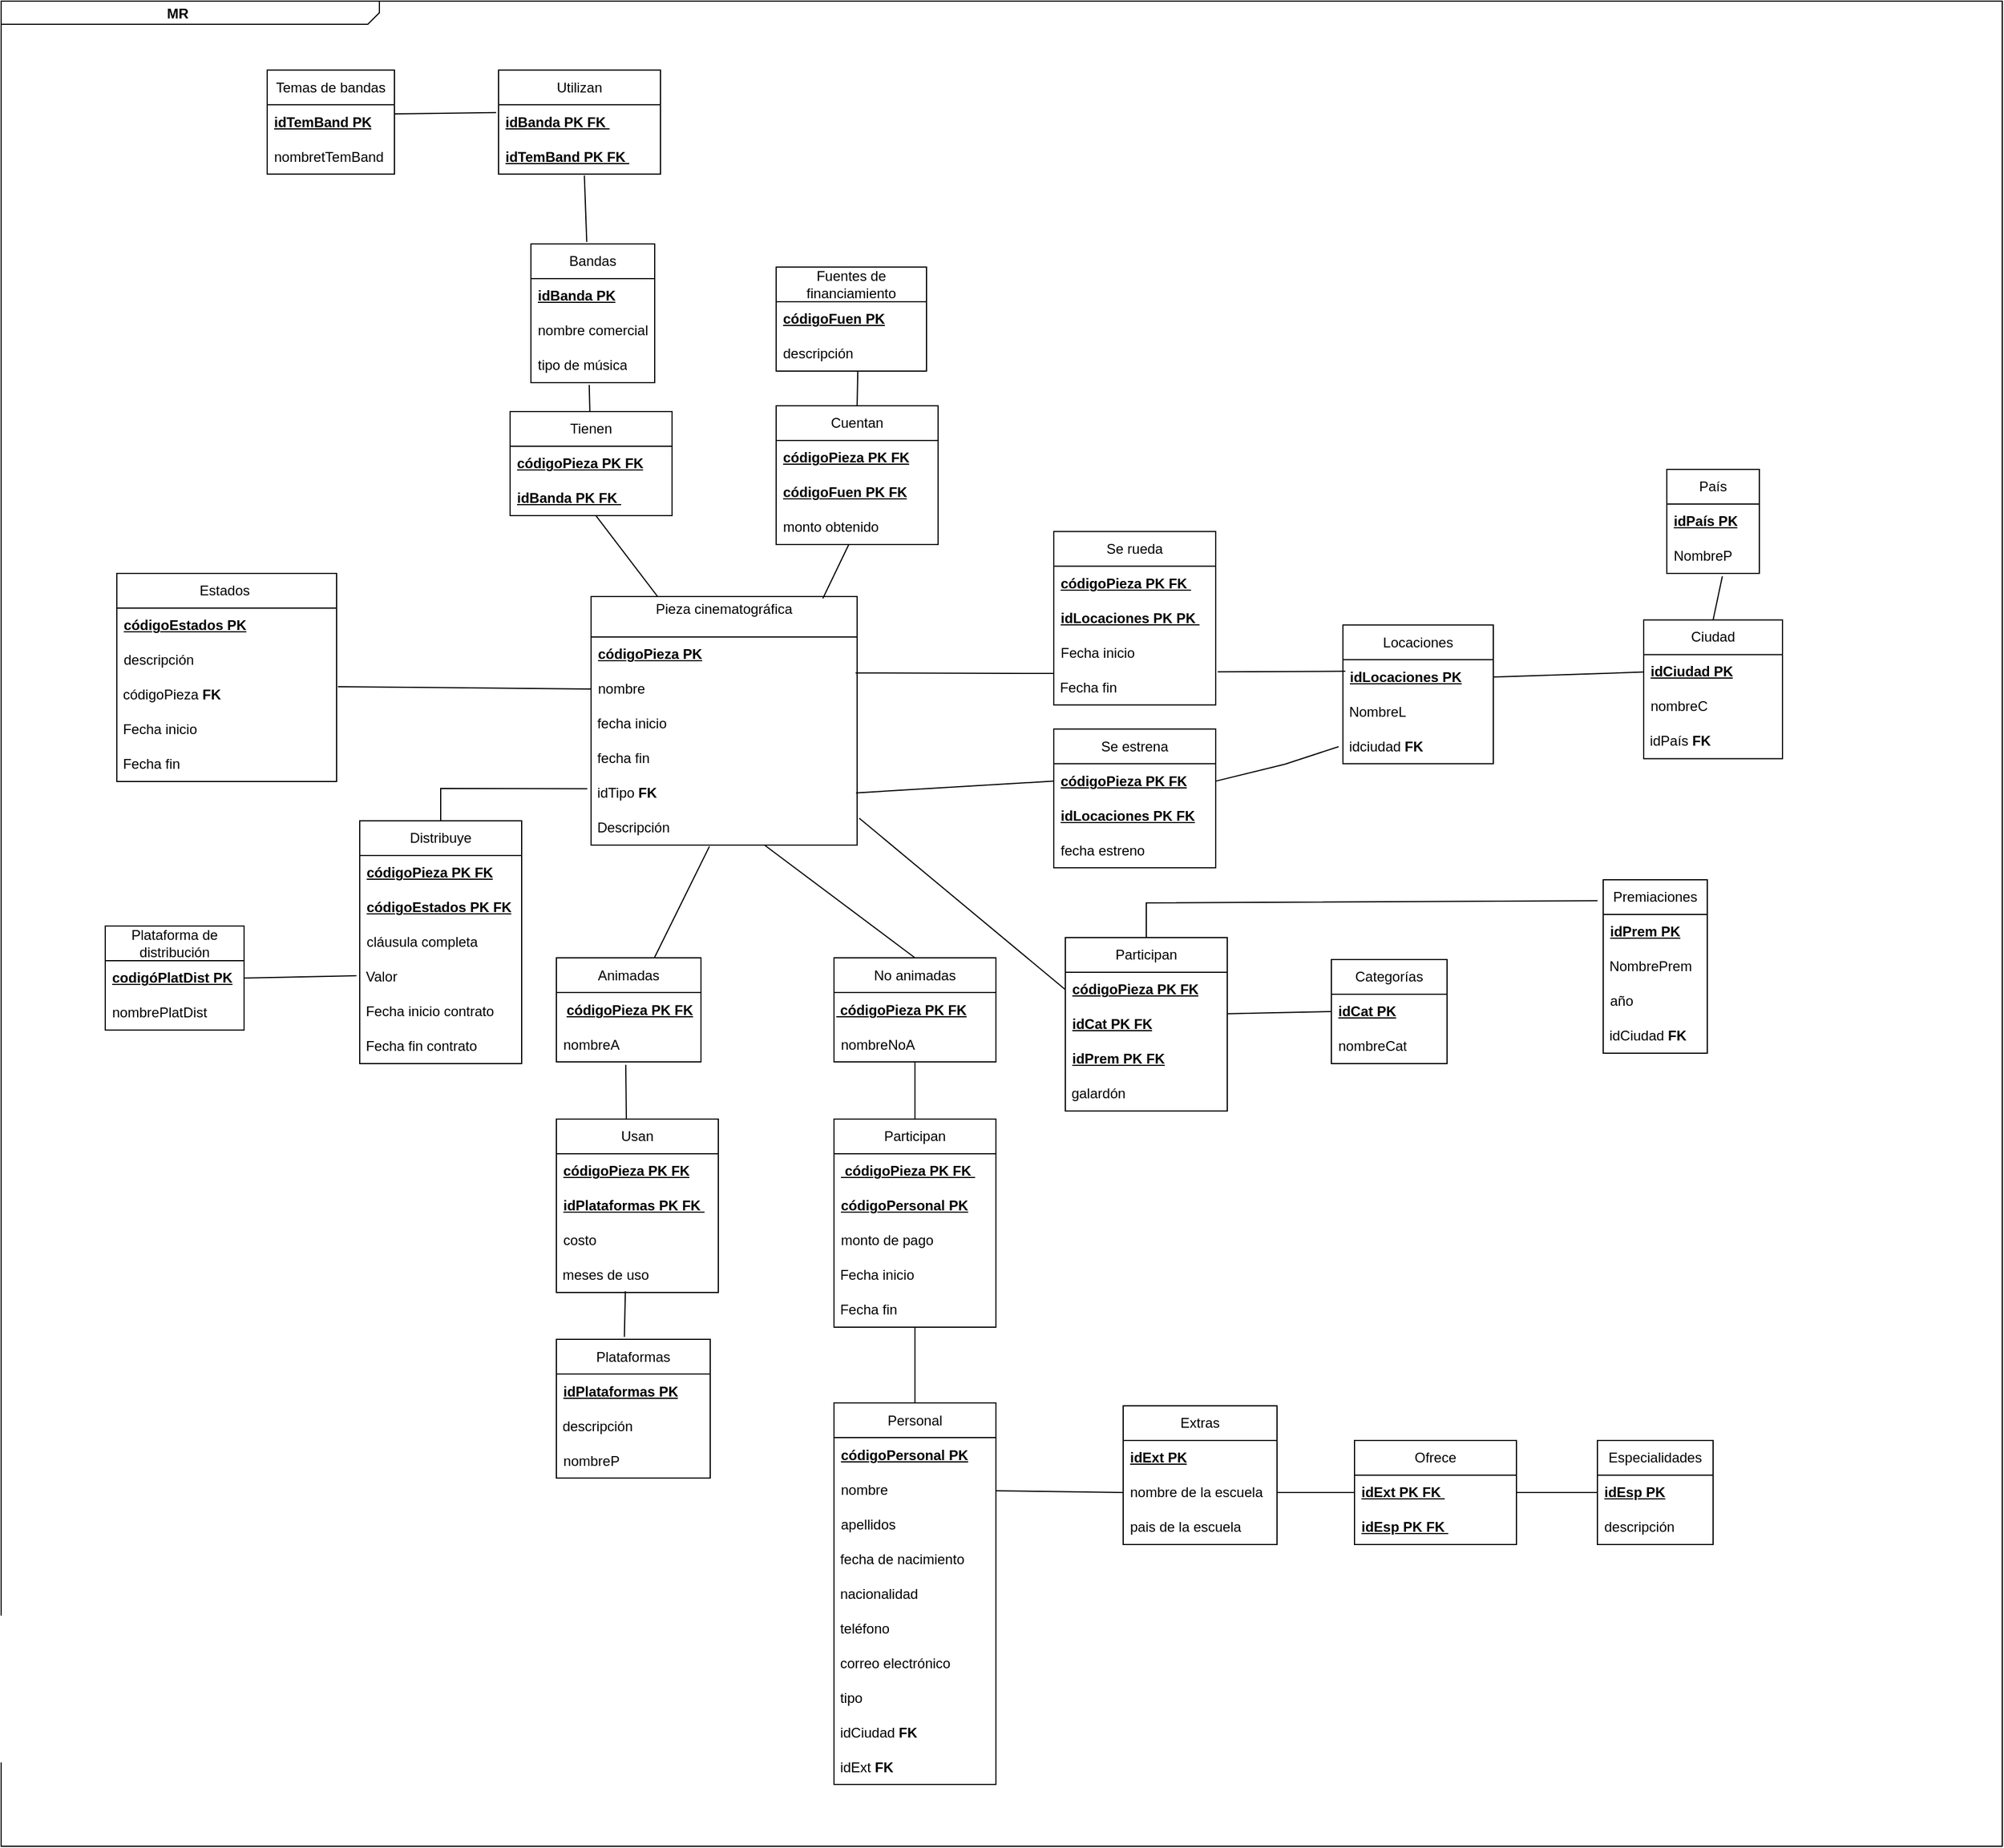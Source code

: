 <mxfile version="24.4.13" type="github">
  <diagram name="Página-1" id="S_FKIqsMTESfhDMzYMpz">
    <mxGraphModel dx="2363" dy="2780" grid="1" gridSize="10" guides="1" tooltips="1" connect="1" arrows="1" fold="1" page="1" pageScale="1" pageWidth="827" pageHeight="1169" math="0" shadow="0">
      <root>
        <mxCell id="0" />
        <mxCell id="1" parent="0" />
        <mxCell id="liiojUCo708Aj_dbV25R-1" value="Pieza cinematográfica&lt;div&gt;&lt;br/&gt;&lt;/div&gt;" style="swimlane;fontStyle=0;childLayout=stackLayout;horizontal=1;startSize=35;horizontalStack=0;resizeParent=1;resizeParentMax=0;resizeLast=0;collapsible=1;marginBottom=0;whiteSpace=wrap;html=1;" vertex="1" parent="1">
          <mxGeometry x="2840" y="335" width="230" height="215" as="geometry" />
        </mxCell>
        <mxCell id="liiojUCo708Aj_dbV25R-2" value="&lt;u&gt;&lt;b&gt;códigoPieza PK&lt;/b&gt;&lt;/u&gt;" style="text;strokeColor=none;fillColor=none;align=left;verticalAlign=middle;spacingLeft=4;spacingRight=4;overflow=hidden;points=[[0,0.5],[1,0.5]];portConstraint=eastwest;rotatable=0;whiteSpace=wrap;html=1;" vertex="1" parent="liiojUCo708Aj_dbV25R-1">
          <mxGeometry y="35" width="230" height="30" as="geometry" />
        </mxCell>
        <mxCell id="liiojUCo708Aj_dbV25R-3" value="nombre" style="text;strokeColor=none;fillColor=none;align=left;verticalAlign=middle;spacingLeft=4;spacingRight=4;overflow=hidden;points=[[0,0.5],[1,0.5]];portConstraint=eastwest;rotatable=0;whiteSpace=wrap;html=1;" vertex="1" parent="liiojUCo708Aj_dbV25R-1">
          <mxGeometry y="65" width="230" height="30" as="geometry" />
        </mxCell>
        <mxCell id="liiojUCo708Aj_dbV25R-4" value="&amp;nbsp;fecha inicio" style="text;html=1;align=left;verticalAlign=middle;resizable=0;points=[];autosize=1;strokeColor=none;fillColor=none;" vertex="1" parent="liiojUCo708Aj_dbV25R-1">
          <mxGeometry y="95" width="230" height="30" as="geometry" />
        </mxCell>
        <mxCell id="liiojUCo708Aj_dbV25R-5" value="&amp;nbsp;fecha fin" style="text;html=1;align=left;verticalAlign=middle;resizable=0;points=[];autosize=1;strokeColor=none;fillColor=none;" vertex="1" parent="liiojUCo708Aj_dbV25R-1">
          <mxGeometry y="125" width="230" height="30" as="geometry" />
        </mxCell>
        <mxCell id="liiojUCo708Aj_dbV25R-6" value="&amp;nbsp;idTipo &lt;b&gt;FK&lt;/b&gt;" style="text;html=1;align=left;verticalAlign=middle;resizable=0;points=[];autosize=1;strokeColor=none;fillColor=none;" vertex="1" parent="liiojUCo708Aj_dbV25R-1">
          <mxGeometry y="155" width="230" height="30" as="geometry" />
        </mxCell>
        <mxCell id="liiojUCo708Aj_dbV25R-7" value="&amp;nbsp;Descripción" style="text;html=1;align=left;verticalAlign=middle;resizable=0;points=[];autosize=1;strokeColor=none;fillColor=none;" vertex="1" parent="liiojUCo708Aj_dbV25R-1">
          <mxGeometry y="185" width="230" height="30" as="geometry" />
        </mxCell>
        <mxCell id="liiojUCo708Aj_dbV25R-8" value="Estados&amp;nbsp;" style="swimlane;fontStyle=0;childLayout=stackLayout;horizontal=1;startSize=30;horizontalStack=0;resizeParent=1;resizeParentMax=0;resizeLast=0;collapsible=1;marginBottom=0;whiteSpace=wrap;html=1;" vertex="1" parent="1">
          <mxGeometry x="2430" y="315" width="190" height="180" as="geometry" />
        </mxCell>
        <mxCell id="liiojUCo708Aj_dbV25R-9" value="&lt;u&gt;&lt;b&gt;códigoEstados PK&lt;/b&gt;&lt;/u&gt;" style="text;strokeColor=none;fillColor=none;align=left;verticalAlign=middle;spacingLeft=4;spacingRight=4;overflow=hidden;points=[[0,0.5],[1,0.5]];portConstraint=eastwest;rotatable=0;whiteSpace=wrap;html=1;" vertex="1" parent="liiojUCo708Aj_dbV25R-8">
          <mxGeometry y="30" width="190" height="30" as="geometry" />
        </mxCell>
        <mxCell id="liiojUCo708Aj_dbV25R-10" value="descripción" style="text;strokeColor=none;fillColor=none;align=left;verticalAlign=middle;spacingLeft=4;spacingRight=4;overflow=hidden;points=[[0,0.5],[1,0.5]];portConstraint=eastwest;rotatable=0;whiteSpace=wrap;html=1;" vertex="1" parent="liiojUCo708Aj_dbV25R-8">
          <mxGeometry y="60" width="190" height="30" as="geometry" />
        </mxCell>
        <mxCell id="liiojUCo708Aj_dbV25R-11" value="&amp;nbsp;códigoPieza &lt;b&gt;FK&lt;/b&gt;" style="text;html=1;align=left;verticalAlign=middle;resizable=0;points=[];autosize=1;strokeColor=none;fillColor=none;" vertex="1" parent="liiojUCo708Aj_dbV25R-8">
          <mxGeometry y="90" width="190" height="30" as="geometry" />
        </mxCell>
        <mxCell id="liiojUCo708Aj_dbV25R-12" value="&amp;nbsp;Fecha inicio&amp;nbsp;" style="text;html=1;align=left;verticalAlign=middle;resizable=0;points=[];autosize=1;strokeColor=none;fillColor=none;" vertex="1" parent="liiojUCo708Aj_dbV25R-8">
          <mxGeometry y="120" width="190" height="30" as="geometry" />
        </mxCell>
        <mxCell id="liiojUCo708Aj_dbV25R-13" value="&amp;nbsp;Fecha fin&amp;nbsp;" style="text;html=1;align=left;verticalAlign=middle;resizable=0;points=[];autosize=1;strokeColor=none;fillColor=none;" vertex="1" parent="liiojUCo708Aj_dbV25R-8">
          <mxGeometry y="150" width="190" height="30" as="geometry" />
        </mxCell>
        <mxCell id="liiojUCo708Aj_dbV25R-14" value="Locaciones" style="swimlane;fontStyle=0;childLayout=stackLayout;horizontal=1;startSize=30;horizontalStack=0;resizeParent=1;resizeParentMax=0;resizeLast=0;collapsible=1;marginBottom=0;whiteSpace=wrap;html=1;" vertex="1" parent="1">
          <mxGeometry x="3490" y="359.68" width="130" height="120" as="geometry" />
        </mxCell>
        <mxCell id="liiojUCo708Aj_dbV25R-15" value="&lt;u&gt;&lt;b&gt;idLocaciones PK&lt;/b&gt;&lt;/u&gt;" style="text;strokeColor=none;fillColor=none;align=left;verticalAlign=middle;spacingLeft=4;spacingRight=4;overflow=hidden;points=[[0,0.5],[1,0.5]];portConstraint=eastwest;rotatable=0;whiteSpace=wrap;html=1;" vertex="1" parent="liiojUCo708Aj_dbV25R-14">
          <mxGeometry y="30" width="130" height="30" as="geometry" />
        </mxCell>
        <mxCell id="liiojUCo708Aj_dbV25R-16" value="&amp;nbsp;NombreL" style="text;html=1;align=left;verticalAlign=middle;resizable=0;points=[];autosize=1;strokeColor=none;fillColor=none;" vertex="1" parent="liiojUCo708Aj_dbV25R-14">
          <mxGeometry y="60" width="130" height="30" as="geometry" />
        </mxCell>
        <mxCell id="liiojUCo708Aj_dbV25R-17" value="&amp;nbsp;idciudad &lt;b&gt;FK&lt;/b&gt;" style="text;html=1;align=left;verticalAlign=middle;resizable=0;points=[];autosize=1;strokeColor=none;fillColor=none;" vertex="1" parent="liiojUCo708Aj_dbV25R-14">
          <mxGeometry y="90" width="130" height="30" as="geometry" />
        </mxCell>
        <mxCell id="liiojUCo708Aj_dbV25R-18" value="Se rueda" style="swimlane;fontStyle=0;childLayout=stackLayout;horizontal=1;startSize=30;horizontalStack=0;resizeParent=1;resizeParentMax=0;resizeLast=0;collapsible=1;marginBottom=0;whiteSpace=wrap;html=1;" vertex="1" parent="1">
          <mxGeometry x="3240" y="278.75" width="140" height="150" as="geometry" />
        </mxCell>
        <mxCell id="liiojUCo708Aj_dbV25R-19" value="&lt;u&gt;&lt;b&gt;códigoPieza PK FK&amp;nbsp;&lt;/b&gt;&lt;/u&gt;" style="text;strokeColor=none;fillColor=none;align=left;verticalAlign=middle;spacingLeft=4;spacingRight=4;overflow=hidden;points=[[0,0.5],[1,0.5]];portConstraint=eastwest;rotatable=0;whiteSpace=wrap;html=1;" vertex="1" parent="liiojUCo708Aj_dbV25R-18">
          <mxGeometry y="30" width="140" height="30" as="geometry" />
        </mxCell>
        <mxCell id="liiojUCo708Aj_dbV25R-20" value="&lt;u&gt;&lt;b&gt;idLocaciones PK PK&amp;nbsp;&lt;/b&gt;&lt;/u&gt;" style="text;strokeColor=none;fillColor=none;align=left;verticalAlign=middle;spacingLeft=4;spacingRight=4;overflow=hidden;points=[[0,0.5],[1,0.5]];portConstraint=eastwest;rotatable=0;whiteSpace=wrap;html=1;" vertex="1" parent="liiojUCo708Aj_dbV25R-18">
          <mxGeometry y="60" width="140" height="30" as="geometry" />
        </mxCell>
        <mxCell id="liiojUCo708Aj_dbV25R-21" value="Fecha inicio&amp;nbsp;" style="text;strokeColor=none;fillColor=none;align=left;verticalAlign=middle;spacingLeft=4;spacingRight=4;overflow=hidden;points=[[0,0.5],[1,0.5]];portConstraint=eastwest;rotatable=0;whiteSpace=wrap;html=1;" vertex="1" parent="liiojUCo708Aj_dbV25R-18">
          <mxGeometry y="90" width="140" height="30" as="geometry" />
        </mxCell>
        <mxCell id="liiojUCo708Aj_dbV25R-22" value="&amp;nbsp;Fecha fin" style="text;html=1;align=left;verticalAlign=middle;resizable=0;points=[];autosize=1;strokeColor=none;fillColor=none;" vertex="1" parent="liiojUCo708Aj_dbV25R-18">
          <mxGeometry y="120" width="140" height="30" as="geometry" />
        </mxCell>
        <mxCell id="liiojUCo708Aj_dbV25R-23" value="Ciudad" style="swimlane;fontStyle=0;childLayout=stackLayout;horizontal=1;startSize=30;horizontalStack=0;resizeParent=1;resizeParentMax=0;resizeLast=0;collapsible=1;marginBottom=0;whiteSpace=wrap;html=1;" vertex="1" parent="1">
          <mxGeometry x="3750" y="355.3" width="120" height="120" as="geometry" />
        </mxCell>
        <mxCell id="liiojUCo708Aj_dbV25R-24" value="&lt;u&gt;&lt;b&gt;idCiudad PK&lt;/b&gt;&lt;/u&gt;" style="text;strokeColor=none;fillColor=none;align=left;verticalAlign=middle;spacingLeft=4;spacingRight=4;overflow=hidden;points=[[0,0.5],[1,0.5]];portConstraint=eastwest;rotatable=0;whiteSpace=wrap;html=1;" vertex="1" parent="liiojUCo708Aj_dbV25R-23">
          <mxGeometry y="30" width="120" height="30" as="geometry" />
        </mxCell>
        <mxCell id="liiojUCo708Aj_dbV25R-25" value="nombreC" style="text;strokeColor=none;fillColor=none;align=left;verticalAlign=middle;spacingLeft=4;spacingRight=4;overflow=hidden;points=[[0,0.5],[1,0.5]];portConstraint=eastwest;rotatable=0;whiteSpace=wrap;html=1;" vertex="1" parent="liiojUCo708Aj_dbV25R-23">
          <mxGeometry y="60" width="120" height="30" as="geometry" />
        </mxCell>
        <mxCell id="liiojUCo708Aj_dbV25R-26" value="&amp;nbsp;idPaís &lt;b&gt;FK&lt;/b&gt;" style="text;html=1;align=left;verticalAlign=middle;resizable=0;points=[];autosize=1;strokeColor=none;fillColor=none;" vertex="1" parent="liiojUCo708Aj_dbV25R-23">
          <mxGeometry y="90" width="120" height="30" as="geometry" />
        </mxCell>
        <mxCell id="liiojUCo708Aj_dbV25R-27" value="País" style="swimlane;fontStyle=0;childLayout=stackLayout;horizontal=1;startSize=30;horizontalStack=0;resizeParent=1;resizeParentMax=0;resizeLast=0;collapsible=1;marginBottom=0;whiteSpace=wrap;html=1;" vertex="1" parent="1">
          <mxGeometry x="3770" y="225" width="80" height="90" as="geometry" />
        </mxCell>
        <mxCell id="liiojUCo708Aj_dbV25R-28" value="&lt;u&gt;&lt;b&gt;idPaís PK&lt;/b&gt;&lt;/u&gt;" style="text;strokeColor=none;fillColor=none;align=left;verticalAlign=middle;spacingLeft=4;spacingRight=4;overflow=hidden;points=[[0,0.5],[1,0.5]];portConstraint=eastwest;rotatable=0;whiteSpace=wrap;html=1;" vertex="1" parent="liiojUCo708Aj_dbV25R-27">
          <mxGeometry y="30" width="80" height="30" as="geometry" />
        </mxCell>
        <mxCell id="liiojUCo708Aj_dbV25R-29" value="NombreP" style="text;strokeColor=none;fillColor=none;align=left;verticalAlign=middle;spacingLeft=4;spacingRight=4;overflow=hidden;points=[[0,0.5],[1,0.5]];portConstraint=eastwest;rotatable=0;whiteSpace=wrap;html=1;" vertex="1" parent="liiojUCo708Aj_dbV25R-27">
          <mxGeometry y="60" width="80" height="30" as="geometry" />
        </mxCell>
        <mxCell id="liiojUCo708Aj_dbV25R-30" value="Animadas" style="swimlane;fontStyle=0;childLayout=stackLayout;horizontal=1;startSize=30;horizontalStack=0;resizeParent=1;resizeParentMax=0;resizeLast=0;collapsible=1;marginBottom=0;whiteSpace=wrap;html=1;" vertex="1" parent="1">
          <mxGeometry x="2810" y="647.5" width="125" height="90" as="geometry" />
        </mxCell>
        <mxCell id="liiojUCo708Aj_dbV25R-31" value="&lt;u&gt;&lt;b&gt;códigoPieza PK FK&lt;/b&gt;&lt;/u&gt;" style="text;html=1;align=center;verticalAlign=middle;resizable=0;points=[];autosize=1;strokeColor=none;fillColor=none;" vertex="1" parent="liiojUCo708Aj_dbV25R-30">
          <mxGeometry y="30" width="125" height="30" as="geometry" />
        </mxCell>
        <mxCell id="liiojUCo708Aj_dbV25R-32" value="nombreA" style="text;strokeColor=none;fillColor=none;align=left;verticalAlign=middle;spacingLeft=4;spacingRight=4;overflow=hidden;points=[[0,0.5],[1,0.5]];portConstraint=eastwest;rotatable=0;whiteSpace=wrap;html=1;" vertex="1" parent="liiojUCo708Aj_dbV25R-30">
          <mxGeometry y="60" width="125" height="30" as="geometry" />
        </mxCell>
        <mxCell id="liiojUCo708Aj_dbV25R-33" value="Plataformas" style="swimlane;fontStyle=0;childLayout=stackLayout;horizontal=1;startSize=30;horizontalStack=0;resizeParent=1;resizeParentMax=0;resizeLast=0;collapsible=1;marginBottom=0;whiteSpace=wrap;html=1;" vertex="1" parent="1">
          <mxGeometry x="2810" y="977.5" width="133" height="120" as="geometry" />
        </mxCell>
        <mxCell id="liiojUCo708Aj_dbV25R-34" value="&lt;u&gt;&lt;b&gt;idPlataformas PK&lt;/b&gt;&lt;/u&gt;" style="text;strokeColor=none;fillColor=none;align=left;verticalAlign=middle;spacingLeft=4;spacingRight=4;overflow=hidden;points=[[0,0.5],[1,0.5]];portConstraint=eastwest;rotatable=0;whiteSpace=wrap;html=1;" vertex="1" parent="liiojUCo708Aj_dbV25R-33">
          <mxGeometry y="30" width="133" height="30" as="geometry" />
        </mxCell>
        <mxCell id="liiojUCo708Aj_dbV25R-35" value="&amp;nbsp;descripción" style="text;html=1;align=left;verticalAlign=middle;resizable=0;points=[];autosize=1;strokeColor=none;fillColor=none;" vertex="1" parent="liiojUCo708Aj_dbV25R-33">
          <mxGeometry y="60" width="133" height="30" as="geometry" />
        </mxCell>
        <mxCell id="liiojUCo708Aj_dbV25R-36" value="n&lt;span style=&quot;background-color: initial;&quot;&gt;ombreP&lt;/span&gt;" style="text;strokeColor=none;fillColor=none;align=left;verticalAlign=middle;spacingLeft=4;spacingRight=4;overflow=hidden;points=[[0,0.5],[1,0.5]];portConstraint=eastwest;rotatable=0;whiteSpace=wrap;html=1;" vertex="1" parent="liiojUCo708Aj_dbV25R-33">
          <mxGeometry y="90" width="133" height="30" as="geometry" />
        </mxCell>
        <mxCell id="liiojUCo708Aj_dbV25R-37" value="Usan" style="swimlane;fontStyle=0;childLayout=stackLayout;horizontal=1;startSize=30;horizontalStack=0;resizeParent=1;resizeParentMax=0;resizeLast=0;collapsible=1;marginBottom=0;whiteSpace=wrap;html=1;" vertex="1" parent="1">
          <mxGeometry x="2810" y="787" width="140" height="150" as="geometry" />
        </mxCell>
        <mxCell id="liiojUCo708Aj_dbV25R-38" value="&lt;u&gt;&lt;b&gt;códigoPieza PK FK&lt;/b&gt;&lt;/u&gt;" style="text;strokeColor=none;fillColor=none;align=left;verticalAlign=middle;spacingLeft=4;spacingRight=4;overflow=hidden;points=[[0,0.5],[1,0.5]];portConstraint=eastwest;rotatable=0;whiteSpace=wrap;html=1;" vertex="1" parent="liiojUCo708Aj_dbV25R-37">
          <mxGeometry y="30" width="140" height="30" as="geometry" />
        </mxCell>
        <mxCell id="liiojUCo708Aj_dbV25R-39" value="&lt;u&gt;&lt;b&gt;idPlataformas PK FK&amp;nbsp;&lt;/b&gt;&lt;/u&gt;" style="text;strokeColor=none;fillColor=none;align=left;verticalAlign=middle;spacingLeft=4;spacingRight=4;overflow=hidden;points=[[0,0.5],[1,0.5]];portConstraint=eastwest;rotatable=0;whiteSpace=wrap;html=1;" vertex="1" parent="liiojUCo708Aj_dbV25R-37">
          <mxGeometry y="60" width="140" height="30" as="geometry" />
        </mxCell>
        <mxCell id="liiojUCo708Aj_dbV25R-40" value="costo" style="text;strokeColor=none;fillColor=none;align=left;verticalAlign=middle;spacingLeft=4;spacingRight=4;overflow=hidden;points=[[0,0.5],[1,0.5]];portConstraint=eastwest;rotatable=0;whiteSpace=wrap;html=1;" vertex="1" parent="liiojUCo708Aj_dbV25R-37">
          <mxGeometry y="90" width="140" height="30" as="geometry" />
        </mxCell>
        <mxCell id="liiojUCo708Aj_dbV25R-41" value="&amp;nbsp;meses de uso" style="text;html=1;align=left;verticalAlign=middle;resizable=0;points=[];autosize=1;strokeColor=none;fillColor=none;" vertex="1" parent="liiojUCo708Aj_dbV25R-37">
          <mxGeometry y="120" width="140" height="30" as="geometry" />
        </mxCell>
        <mxCell id="liiojUCo708Aj_dbV25R-42" value="No animadas" style="swimlane;fontStyle=0;childLayout=stackLayout;horizontal=1;startSize=30;horizontalStack=0;resizeParent=1;resizeParentMax=0;resizeLast=0;collapsible=1;marginBottom=0;whiteSpace=wrap;html=1;" vertex="1" parent="1">
          <mxGeometry x="3050" y="647.5" width="140" height="90" as="geometry" />
        </mxCell>
        <mxCell id="liiojUCo708Aj_dbV25R-43" value="&lt;u&gt;&lt;b&gt;&amp;nbsp;códigoPieza PK FK&lt;/b&gt;&lt;/u&gt;" style="text;html=1;align=left;verticalAlign=middle;resizable=0;points=[];autosize=1;strokeColor=none;fillColor=none;" vertex="1" parent="liiojUCo708Aj_dbV25R-42">
          <mxGeometry y="30" width="140" height="30" as="geometry" />
        </mxCell>
        <mxCell id="liiojUCo708Aj_dbV25R-44" value="nombreNoA" style="text;strokeColor=none;fillColor=none;align=left;verticalAlign=middle;spacingLeft=4;spacingRight=4;overflow=hidden;points=[[0,0.5],[1,0.5]];portConstraint=eastwest;rotatable=0;whiteSpace=wrap;html=1;" vertex="1" parent="liiojUCo708Aj_dbV25R-42">
          <mxGeometry y="60" width="140" height="30" as="geometry" />
        </mxCell>
        <mxCell id="liiojUCo708Aj_dbV25R-45" value="Personal" style="swimlane;fontStyle=0;childLayout=stackLayout;horizontal=1;startSize=30;horizontalStack=0;resizeParent=1;resizeParentMax=0;resizeLast=0;collapsible=1;marginBottom=0;whiteSpace=wrap;html=1;" vertex="1" parent="1">
          <mxGeometry x="3050" y="1032.5" width="140" height="330" as="geometry" />
        </mxCell>
        <mxCell id="liiojUCo708Aj_dbV25R-46" value="&lt;u&gt;&lt;b&gt;códigoPersonal PK&lt;/b&gt;&lt;/u&gt;" style="text;strokeColor=none;fillColor=none;align=left;verticalAlign=middle;spacingLeft=4;spacingRight=4;overflow=hidden;points=[[0,0.5],[1,0.5]];portConstraint=eastwest;rotatable=0;whiteSpace=wrap;html=1;" vertex="1" parent="liiojUCo708Aj_dbV25R-45">
          <mxGeometry y="30" width="140" height="30" as="geometry" />
        </mxCell>
        <mxCell id="liiojUCo708Aj_dbV25R-47" value="nombre" style="text;strokeColor=none;fillColor=none;align=left;verticalAlign=middle;spacingLeft=4;spacingRight=4;overflow=hidden;points=[[0,0.5],[1,0.5]];portConstraint=eastwest;rotatable=0;whiteSpace=wrap;html=1;" vertex="1" parent="liiojUCo708Aj_dbV25R-45">
          <mxGeometry y="60" width="140" height="30" as="geometry" />
        </mxCell>
        <mxCell id="liiojUCo708Aj_dbV25R-48" value="apellidos" style="text;strokeColor=none;fillColor=none;align=left;verticalAlign=middle;spacingLeft=4;spacingRight=4;overflow=hidden;points=[[0,0.5],[1,0.5]];portConstraint=eastwest;rotatable=0;whiteSpace=wrap;html=1;" vertex="1" parent="liiojUCo708Aj_dbV25R-45">
          <mxGeometry y="90" width="140" height="30" as="geometry" />
        </mxCell>
        <mxCell id="liiojUCo708Aj_dbV25R-49" value="&amp;nbsp;fecha de nacimiento" style="text;html=1;align=left;verticalAlign=middle;resizable=0;points=[];autosize=1;strokeColor=none;fillColor=none;" vertex="1" parent="liiojUCo708Aj_dbV25R-45">
          <mxGeometry y="120" width="140" height="30" as="geometry" />
        </mxCell>
        <mxCell id="liiojUCo708Aj_dbV25R-50" value="&amp;nbsp;nacionalidad" style="text;html=1;align=left;verticalAlign=middle;resizable=0;points=[];autosize=1;strokeColor=none;fillColor=none;" vertex="1" parent="liiojUCo708Aj_dbV25R-45">
          <mxGeometry y="150" width="140" height="30" as="geometry" />
        </mxCell>
        <mxCell id="liiojUCo708Aj_dbV25R-51" value="&amp;nbsp;teléfono" style="text;html=1;align=left;verticalAlign=middle;resizable=0;points=[];autosize=1;strokeColor=none;fillColor=none;" vertex="1" parent="liiojUCo708Aj_dbV25R-45">
          <mxGeometry y="180" width="140" height="30" as="geometry" />
        </mxCell>
        <mxCell id="liiojUCo708Aj_dbV25R-52" value="&amp;nbsp;correo electrónico" style="text;html=1;align=left;verticalAlign=middle;resizable=0;points=[];autosize=1;strokeColor=none;fillColor=none;" vertex="1" parent="liiojUCo708Aj_dbV25R-45">
          <mxGeometry y="210" width="140" height="30" as="geometry" />
        </mxCell>
        <mxCell id="liiojUCo708Aj_dbV25R-53" value="&amp;nbsp;tipo" style="text;html=1;align=left;verticalAlign=middle;resizable=0;points=[];autosize=1;strokeColor=none;fillColor=none;" vertex="1" parent="liiojUCo708Aj_dbV25R-45">
          <mxGeometry y="240" width="140" height="30" as="geometry" />
        </mxCell>
        <mxCell id="liiojUCo708Aj_dbV25R-54" value="&amp;nbsp;idCiudad &lt;b&gt;FK&lt;/b&gt;" style="text;html=1;align=left;verticalAlign=middle;resizable=0;points=[];autosize=1;strokeColor=none;fillColor=none;" vertex="1" parent="liiojUCo708Aj_dbV25R-45">
          <mxGeometry y="270" width="140" height="30" as="geometry" />
        </mxCell>
        <mxCell id="liiojUCo708Aj_dbV25R-55" value="&amp;nbsp;idExt &lt;b&gt;FK&lt;/b&gt;" style="text;html=1;align=left;verticalAlign=middle;resizable=0;points=[];autosize=1;strokeColor=none;fillColor=none;" vertex="1" parent="liiojUCo708Aj_dbV25R-45">
          <mxGeometry y="300" width="140" height="30" as="geometry" />
        </mxCell>
        <mxCell id="liiojUCo708Aj_dbV25R-56" value="Participan" style="swimlane;fontStyle=0;childLayout=stackLayout;horizontal=1;startSize=30;horizontalStack=0;resizeParent=1;resizeParentMax=0;resizeLast=0;collapsible=1;marginBottom=0;whiteSpace=wrap;html=1;" vertex="1" parent="1">
          <mxGeometry x="3050" y="787" width="140" height="180" as="geometry" />
        </mxCell>
        <mxCell id="liiojUCo708Aj_dbV25R-57" value="&lt;u style=&quot;text-wrap: nowrap;&quot;&gt;&lt;b&gt;&amp;nbsp;códigoPieza PK FK&amp;nbsp;&lt;/b&gt;&lt;/u&gt;" style="text;strokeColor=none;fillColor=none;align=left;verticalAlign=middle;spacingLeft=4;spacingRight=4;overflow=hidden;points=[[0,0.5],[1,0.5]];portConstraint=eastwest;rotatable=0;whiteSpace=wrap;html=1;" vertex="1" parent="liiojUCo708Aj_dbV25R-56">
          <mxGeometry y="30" width="140" height="30" as="geometry" />
        </mxCell>
        <mxCell id="liiojUCo708Aj_dbV25R-58" value="&lt;u&gt;&lt;b&gt;códigoPersonal PK&lt;/b&gt;&lt;/u&gt;" style="text;strokeColor=none;fillColor=none;align=left;verticalAlign=middle;spacingLeft=4;spacingRight=4;overflow=hidden;points=[[0,0.5],[1,0.5]];portConstraint=eastwest;rotatable=0;whiteSpace=wrap;html=1;" vertex="1" parent="liiojUCo708Aj_dbV25R-56">
          <mxGeometry y="60" width="140" height="30" as="geometry" />
        </mxCell>
        <mxCell id="liiojUCo708Aj_dbV25R-59" value="monto de pago" style="text;strokeColor=none;fillColor=none;align=left;verticalAlign=middle;spacingLeft=4;spacingRight=4;overflow=hidden;points=[[0,0.5],[1,0.5]];portConstraint=eastwest;rotatable=0;whiteSpace=wrap;html=1;" vertex="1" parent="liiojUCo708Aj_dbV25R-56">
          <mxGeometry y="90" width="140" height="30" as="geometry" />
        </mxCell>
        <mxCell id="liiojUCo708Aj_dbV25R-60" value="&amp;nbsp;Fecha inicio" style="text;html=1;align=left;verticalAlign=middle;resizable=0;points=[];autosize=1;strokeColor=none;fillColor=none;" vertex="1" parent="liiojUCo708Aj_dbV25R-56">
          <mxGeometry y="120" width="140" height="30" as="geometry" />
        </mxCell>
        <mxCell id="liiojUCo708Aj_dbV25R-61" value="&amp;nbsp;Fecha fin" style="text;html=1;align=left;verticalAlign=middle;resizable=0;points=[];autosize=1;strokeColor=none;fillColor=none;" vertex="1" parent="liiojUCo708Aj_dbV25R-56">
          <mxGeometry y="150" width="140" height="30" as="geometry" />
        </mxCell>
        <mxCell id="liiojUCo708Aj_dbV25R-62" value="Extras" style="swimlane;fontStyle=0;childLayout=stackLayout;horizontal=1;startSize=30;horizontalStack=0;resizeParent=1;resizeParentMax=0;resizeLast=0;collapsible=1;marginBottom=0;whiteSpace=wrap;html=1;" vertex="1" parent="1">
          <mxGeometry x="3300" y="1035" width="133" height="120" as="geometry" />
        </mxCell>
        <mxCell id="liiojUCo708Aj_dbV25R-63" value="&lt;u&gt;&lt;b&gt;idExt PK&lt;/b&gt;&lt;/u&gt;" style="text;strokeColor=none;fillColor=none;align=left;verticalAlign=middle;spacingLeft=4;spacingRight=4;overflow=hidden;points=[[0,0.5],[1,0.5]];portConstraint=eastwest;rotatable=0;whiteSpace=wrap;html=1;" vertex="1" parent="liiojUCo708Aj_dbV25R-62">
          <mxGeometry y="30" width="133" height="30" as="geometry" />
        </mxCell>
        <mxCell id="liiojUCo708Aj_dbV25R-64" value="nombre de la escuela" style="text;strokeColor=none;fillColor=none;align=left;verticalAlign=middle;spacingLeft=4;spacingRight=4;overflow=hidden;points=[[0,0.5],[1,0.5]];portConstraint=eastwest;rotatable=0;whiteSpace=wrap;html=1;" vertex="1" parent="liiojUCo708Aj_dbV25R-62">
          <mxGeometry y="60" width="133" height="30" as="geometry" />
        </mxCell>
        <mxCell id="liiojUCo708Aj_dbV25R-65" value="pais de la escuela" style="text;strokeColor=none;fillColor=none;align=left;verticalAlign=middle;spacingLeft=4;spacingRight=4;overflow=hidden;points=[[0,0.5],[1,0.5]];portConstraint=eastwest;rotatable=0;whiteSpace=wrap;html=1;" vertex="1" parent="liiojUCo708Aj_dbV25R-62">
          <mxGeometry y="90" width="133" height="30" as="geometry" />
        </mxCell>
        <mxCell id="liiojUCo708Aj_dbV25R-66" value="Especialidades" style="swimlane;fontStyle=0;childLayout=stackLayout;horizontal=1;startSize=30;horizontalStack=0;resizeParent=1;resizeParentMax=0;resizeLast=0;collapsible=1;marginBottom=0;whiteSpace=wrap;html=1;" vertex="1" parent="1">
          <mxGeometry x="3710" y="1065" width="100" height="90" as="geometry" />
        </mxCell>
        <mxCell id="liiojUCo708Aj_dbV25R-67" value="&lt;u&gt;&lt;b&gt;idEsp PK&lt;/b&gt;&lt;/u&gt;" style="text;strokeColor=none;fillColor=none;align=left;verticalAlign=middle;spacingLeft=4;spacingRight=4;overflow=hidden;points=[[0,0.5],[1,0.5]];portConstraint=eastwest;rotatable=0;whiteSpace=wrap;html=1;" vertex="1" parent="liiojUCo708Aj_dbV25R-66">
          <mxGeometry y="30" width="100" height="30" as="geometry" />
        </mxCell>
        <mxCell id="liiojUCo708Aj_dbV25R-68" value="descripción&amp;nbsp;" style="text;strokeColor=none;fillColor=none;align=left;verticalAlign=middle;spacingLeft=4;spacingRight=4;overflow=hidden;points=[[0,0.5],[1,0.5]];portConstraint=eastwest;rotatable=0;whiteSpace=wrap;html=1;" vertex="1" parent="liiojUCo708Aj_dbV25R-66">
          <mxGeometry y="60" width="100" height="30" as="geometry" />
        </mxCell>
        <mxCell id="liiojUCo708Aj_dbV25R-69" value="Ofrece" style="swimlane;fontStyle=0;childLayout=stackLayout;horizontal=1;startSize=30;horizontalStack=0;resizeParent=1;resizeParentMax=0;resizeLast=0;collapsible=1;marginBottom=0;whiteSpace=wrap;html=1;" vertex="1" parent="1">
          <mxGeometry x="3500" y="1065" width="140" height="90" as="geometry" />
        </mxCell>
        <mxCell id="liiojUCo708Aj_dbV25R-70" value="&lt;b&gt;&lt;u&gt;idExt PK FK&amp;nbsp;&lt;/u&gt;&lt;/b&gt;" style="text;strokeColor=none;fillColor=none;align=left;verticalAlign=middle;spacingLeft=4;spacingRight=4;overflow=hidden;points=[[0,0.5],[1,0.5]];portConstraint=eastwest;rotatable=0;whiteSpace=wrap;html=1;" vertex="1" parent="liiojUCo708Aj_dbV25R-69">
          <mxGeometry y="30" width="140" height="30" as="geometry" />
        </mxCell>
        <mxCell id="liiojUCo708Aj_dbV25R-71" value="&lt;b&gt;&lt;u&gt;idEsp PK FK&amp;nbsp;&lt;/u&gt;&lt;/b&gt;" style="text;strokeColor=none;fillColor=none;align=left;verticalAlign=middle;spacingLeft=4;spacingRight=4;overflow=hidden;points=[[0,0.5],[1,0.5]];portConstraint=eastwest;rotatable=0;whiteSpace=wrap;html=1;" vertex="1" parent="liiojUCo708Aj_dbV25R-69">
          <mxGeometry y="60" width="140" height="30" as="geometry" />
        </mxCell>
        <mxCell id="liiojUCo708Aj_dbV25R-72" value="Bandas" style="swimlane;fontStyle=0;childLayout=stackLayout;horizontal=1;startSize=30;horizontalStack=0;resizeParent=1;resizeParentMax=0;resizeLast=0;collapsible=1;marginBottom=0;whiteSpace=wrap;html=1;" vertex="1" parent="1">
          <mxGeometry x="2788" y="30" width="107" height="120" as="geometry" />
        </mxCell>
        <mxCell id="liiojUCo708Aj_dbV25R-73" value="&lt;u&gt;&lt;b&gt;idBanda PK&lt;/b&gt;&lt;/u&gt;" style="text;strokeColor=none;fillColor=none;align=left;verticalAlign=middle;spacingLeft=4;spacingRight=4;overflow=hidden;points=[[0,0.5],[1,0.5]];portConstraint=eastwest;rotatable=0;whiteSpace=wrap;html=1;" vertex="1" parent="liiojUCo708Aj_dbV25R-72">
          <mxGeometry y="30" width="107" height="30" as="geometry" />
        </mxCell>
        <mxCell id="liiojUCo708Aj_dbV25R-74" value="nombre comercial" style="text;strokeColor=none;fillColor=none;align=left;verticalAlign=middle;spacingLeft=4;spacingRight=4;overflow=hidden;points=[[0,0.5],[1,0.5]];portConstraint=eastwest;rotatable=0;whiteSpace=wrap;html=1;" vertex="1" parent="liiojUCo708Aj_dbV25R-72">
          <mxGeometry y="60" width="107" height="30" as="geometry" />
        </mxCell>
        <mxCell id="liiojUCo708Aj_dbV25R-75" value="tipo de música" style="text;strokeColor=none;fillColor=none;align=left;verticalAlign=middle;spacingLeft=4;spacingRight=4;overflow=hidden;points=[[0,0.5],[1,0.5]];portConstraint=eastwest;rotatable=0;whiteSpace=wrap;html=1;" vertex="1" parent="liiojUCo708Aj_dbV25R-72">
          <mxGeometry y="90" width="107" height="30" as="geometry" />
        </mxCell>
        <mxCell id="liiojUCo708Aj_dbV25R-76" value="Temas de bandas" style="swimlane;fontStyle=0;childLayout=stackLayout;horizontal=1;startSize=30;horizontalStack=0;resizeParent=1;resizeParentMax=0;resizeLast=0;collapsible=1;marginBottom=0;whiteSpace=wrap;html=1;" vertex="1" parent="1">
          <mxGeometry x="2560" y="-120.32" width="110" height="90" as="geometry" />
        </mxCell>
        <mxCell id="liiojUCo708Aj_dbV25R-77" value="&lt;u&gt;&lt;b&gt;idTemBand PK&lt;/b&gt;&lt;/u&gt;" style="text;strokeColor=none;fillColor=none;align=left;verticalAlign=middle;spacingLeft=4;spacingRight=4;overflow=hidden;points=[[0,0.5],[1,0.5]];portConstraint=eastwest;rotatable=0;whiteSpace=wrap;html=1;" vertex="1" parent="liiojUCo708Aj_dbV25R-76">
          <mxGeometry y="30" width="110" height="30" as="geometry" />
        </mxCell>
        <mxCell id="liiojUCo708Aj_dbV25R-78" value="nombretTemBand" style="text;strokeColor=none;fillColor=none;align=left;verticalAlign=middle;spacingLeft=4;spacingRight=4;overflow=hidden;points=[[0,0.5],[1,0.5]];portConstraint=eastwest;rotatable=0;whiteSpace=wrap;html=1;" vertex="1" parent="liiojUCo708Aj_dbV25R-76">
          <mxGeometry y="60" width="110" height="30" as="geometry" />
        </mxCell>
        <mxCell id="liiojUCo708Aj_dbV25R-79" value="Utilizan" style="swimlane;fontStyle=0;childLayout=stackLayout;horizontal=1;startSize=30;horizontalStack=0;resizeParent=1;resizeParentMax=0;resizeLast=0;collapsible=1;marginBottom=0;whiteSpace=wrap;html=1;" vertex="1" parent="1">
          <mxGeometry x="2760" y="-120.32" width="140" height="90" as="geometry" />
        </mxCell>
        <mxCell id="liiojUCo708Aj_dbV25R-80" value="&lt;u&gt;&lt;b&gt;idBanda PK FK&amp;nbsp;&lt;/b&gt;&lt;/u&gt;" style="text;strokeColor=none;fillColor=none;align=left;verticalAlign=middle;spacingLeft=4;spacingRight=4;overflow=hidden;points=[[0,0.5],[1,0.5]];portConstraint=eastwest;rotatable=0;whiteSpace=wrap;html=1;" vertex="1" parent="liiojUCo708Aj_dbV25R-79">
          <mxGeometry y="30" width="140" height="30" as="geometry" />
        </mxCell>
        <mxCell id="liiojUCo708Aj_dbV25R-81" value="&lt;u&gt;&lt;b&gt;idTemBand PK FK&amp;nbsp;&lt;/b&gt;&lt;/u&gt;" style="text;strokeColor=none;fillColor=none;align=left;verticalAlign=middle;spacingLeft=4;spacingRight=4;overflow=hidden;points=[[0,0.5],[1,0.5]];portConstraint=eastwest;rotatable=0;whiteSpace=wrap;html=1;" vertex="1" parent="liiojUCo708Aj_dbV25R-79">
          <mxGeometry y="60" width="140" height="30" as="geometry" />
        </mxCell>
        <mxCell id="liiojUCo708Aj_dbV25R-82" value="Se estrena" style="swimlane;fontStyle=0;childLayout=stackLayout;horizontal=1;startSize=30;horizontalStack=0;resizeParent=1;resizeParentMax=0;resizeLast=0;collapsible=1;marginBottom=0;whiteSpace=wrap;html=1;" vertex="1" parent="1">
          <mxGeometry x="3240" y="449.68" width="140" height="120" as="geometry" />
        </mxCell>
        <mxCell id="liiojUCo708Aj_dbV25R-83" value="&lt;u&gt;&lt;b&gt;códigoPieza PK FK&lt;/b&gt;&lt;/u&gt;" style="text;strokeColor=none;fillColor=none;align=left;verticalAlign=middle;spacingLeft=4;spacingRight=4;overflow=hidden;points=[[0,0.5],[1,0.5]];portConstraint=eastwest;rotatable=0;whiteSpace=wrap;html=1;" vertex="1" parent="liiojUCo708Aj_dbV25R-82">
          <mxGeometry y="30" width="140" height="30" as="geometry" />
        </mxCell>
        <mxCell id="liiojUCo708Aj_dbV25R-84" value="&lt;u&gt;&lt;b&gt;idLocaciones PK FK&lt;/b&gt;&lt;/u&gt;" style="text;strokeColor=none;fillColor=none;align=left;verticalAlign=middle;spacingLeft=4;spacingRight=4;overflow=hidden;points=[[0,0.5],[1,0.5]];portConstraint=eastwest;rotatable=0;whiteSpace=wrap;html=1;" vertex="1" parent="liiojUCo708Aj_dbV25R-82">
          <mxGeometry y="60" width="140" height="30" as="geometry" />
        </mxCell>
        <mxCell id="liiojUCo708Aj_dbV25R-85" value="fecha estreno" style="text;strokeColor=none;fillColor=none;align=left;verticalAlign=middle;spacingLeft=4;spacingRight=4;overflow=hidden;points=[[0,0.5],[1,0.5]];portConstraint=eastwest;rotatable=0;whiteSpace=wrap;html=1;" vertex="1" parent="liiojUCo708Aj_dbV25R-82">
          <mxGeometry y="90" width="140" height="30" as="geometry" />
        </mxCell>
        <mxCell id="liiojUCo708Aj_dbV25R-86" value="Fuentes de financiamiento" style="swimlane;fontStyle=0;childLayout=stackLayout;horizontal=1;startSize=30;horizontalStack=0;resizeParent=1;resizeParentMax=0;resizeLast=0;collapsible=1;marginBottom=0;whiteSpace=wrap;html=1;" vertex="1" parent="1">
          <mxGeometry x="3000" y="50" width="130" height="90" as="geometry" />
        </mxCell>
        <mxCell id="liiojUCo708Aj_dbV25R-87" value="&lt;u&gt;&lt;b&gt;códigoFuen PK&lt;/b&gt;&lt;/u&gt;" style="text;strokeColor=none;fillColor=none;align=left;verticalAlign=middle;spacingLeft=4;spacingRight=4;overflow=hidden;points=[[0,0.5],[1,0.5]];portConstraint=eastwest;rotatable=0;whiteSpace=wrap;html=1;" vertex="1" parent="liiojUCo708Aj_dbV25R-86">
          <mxGeometry y="30" width="130" height="30" as="geometry" />
        </mxCell>
        <mxCell id="liiojUCo708Aj_dbV25R-88" value="descripción" style="text;strokeColor=none;fillColor=none;align=left;verticalAlign=middle;spacingLeft=4;spacingRight=4;overflow=hidden;points=[[0,0.5],[1,0.5]];portConstraint=eastwest;rotatable=0;whiteSpace=wrap;html=1;" vertex="1" parent="liiojUCo708Aj_dbV25R-86">
          <mxGeometry y="60" width="130" height="30" as="geometry" />
        </mxCell>
        <mxCell id="liiojUCo708Aj_dbV25R-89" value="Cuentan" style="swimlane;fontStyle=0;childLayout=stackLayout;horizontal=1;startSize=30;horizontalStack=0;resizeParent=1;resizeParentMax=0;resizeLast=0;collapsible=1;marginBottom=0;whiteSpace=wrap;html=1;" vertex="1" parent="1">
          <mxGeometry x="3000" y="170" width="140" height="120" as="geometry" />
        </mxCell>
        <mxCell id="liiojUCo708Aj_dbV25R-90" value="&lt;u&gt;&lt;b&gt;códigoPieza PK FK&lt;/b&gt;&lt;/u&gt;" style="text;strokeColor=none;fillColor=none;align=left;verticalAlign=middle;spacingLeft=4;spacingRight=4;overflow=hidden;points=[[0,0.5],[1,0.5]];portConstraint=eastwest;rotatable=0;whiteSpace=wrap;html=1;" vertex="1" parent="liiojUCo708Aj_dbV25R-89">
          <mxGeometry y="30" width="140" height="30" as="geometry" />
        </mxCell>
        <mxCell id="liiojUCo708Aj_dbV25R-91" value="&lt;u&gt;&lt;b&gt;códigoFuen PK FK&lt;/b&gt;&lt;/u&gt;" style="text;strokeColor=none;fillColor=none;align=left;verticalAlign=middle;spacingLeft=4;spacingRight=4;overflow=hidden;points=[[0,0.5],[1,0.5]];portConstraint=eastwest;rotatable=0;whiteSpace=wrap;html=1;" vertex="1" parent="liiojUCo708Aj_dbV25R-89">
          <mxGeometry y="60" width="140" height="30" as="geometry" />
        </mxCell>
        <mxCell id="liiojUCo708Aj_dbV25R-92" value="monto obtenido" style="text;strokeColor=none;fillColor=none;align=left;verticalAlign=middle;spacingLeft=4;spacingRight=4;overflow=hidden;points=[[0,0.5],[1,0.5]];portConstraint=eastwest;rotatable=0;whiteSpace=wrap;html=1;" vertex="1" parent="liiojUCo708Aj_dbV25R-89">
          <mxGeometry y="90" width="140" height="30" as="geometry" />
        </mxCell>
        <mxCell id="liiojUCo708Aj_dbV25R-93" value="Categorías" style="swimlane;fontStyle=0;childLayout=stackLayout;horizontal=1;startSize=30;horizontalStack=0;resizeParent=1;resizeParentMax=0;resizeLast=0;collapsible=1;marginBottom=0;whiteSpace=wrap;html=1;" vertex="1" parent="1">
          <mxGeometry x="3480" y="649" width="100" height="90" as="geometry" />
        </mxCell>
        <mxCell id="liiojUCo708Aj_dbV25R-94" value="&lt;u&gt;&lt;b&gt;idCat PK&lt;/b&gt;&lt;/u&gt;" style="text;strokeColor=none;fillColor=none;align=left;verticalAlign=middle;spacingLeft=4;spacingRight=4;overflow=hidden;points=[[0,0.5],[1,0.5]];portConstraint=eastwest;rotatable=0;whiteSpace=wrap;html=1;" vertex="1" parent="liiojUCo708Aj_dbV25R-93">
          <mxGeometry y="30" width="100" height="30" as="geometry" />
        </mxCell>
        <mxCell id="liiojUCo708Aj_dbV25R-95" value="nombreCat" style="text;strokeColor=none;fillColor=none;align=left;verticalAlign=middle;spacingLeft=4;spacingRight=4;overflow=hidden;points=[[0,0.5],[1,0.5]];portConstraint=eastwest;rotatable=0;whiteSpace=wrap;html=1;" vertex="1" parent="liiojUCo708Aj_dbV25R-93">
          <mxGeometry y="60" width="100" height="30" as="geometry" />
        </mxCell>
        <mxCell id="liiojUCo708Aj_dbV25R-96" value="Premiaciones" style="swimlane;fontStyle=0;childLayout=stackLayout;horizontal=1;startSize=30;horizontalStack=0;resizeParent=1;resizeParentMax=0;resizeLast=0;collapsible=1;marginBottom=0;whiteSpace=wrap;html=1;" vertex="1" parent="1">
          <mxGeometry x="3715" y="580" width="90" height="150" as="geometry" />
        </mxCell>
        <mxCell id="liiojUCo708Aj_dbV25R-97" value="&lt;u&gt;&lt;b&gt;idPrem PK&lt;/b&gt;&lt;/u&gt;" style="text;strokeColor=none;fillColor=none;align=left;verticalAlign=middle;spacingLeft=4;spacingRight=4;overflow=hidden;points=[[0,0.5],[1,0.5]];portConstraint=eastwest;rotatable=0;whiteSpace=wrap;html=1;" vertex="1" parent="liiojUCo708Aj_dbV25R-96">
          <mxGeometry y="30" width="90" height="30" as="geometry" />
        </mxCell>
        <mxCell id="liiojUCo708Aj_dbV25R-98" value="&amp;nbsp;NombrePrem" style="text;html=1;align=left;verticalAlign=middle;resizable=0;points=[];autosize=1;strokeColor=none;fillColor=none;" vertex="1" parent="liiojUCo708Aj_dbV25R-96">
          <mxGeometry y="60" width="90" height="30" as="geometry" />
        </mxCell>
        <mxCell id="liiojUCo708Aj_dbV25R-99" value="año" style="text;strokeColor=none;fillColor=none;align=left;verticalAlign=middle;spacingLeft=4;spacingRight=4;overflow=hidden;points=[[0,0.5],[1,0.5]];portConstraint=eastwest;rotatable=0;whiteSpace=wrap;html=1;" vertex="1" parent="liiojUCo708Aj_dbV25R-96">
          <mxGeometry y="90" width="90" height="30" as="geometry" />
        </mxCell>
        <mxCell id="liiojUCo708Aj_dbV25R-100" value="&amp;nbsp;idCiudad &lt;b&gt;FK&lt;/b&gt;" style="text;html=1;align=left;verticalAlign=middle;resizable=0;points=[];autosize=1;strokeColor=none;fillColor=none;" vertex="1" parent="liiojUCo708Aj_dbV25R-96">
          <mxGeometry y="120" width="90" height="30" as="geometry" />
        </mxCell>
        <mxCell id="liiojUCo708Aj_dbV25R-101" value="Participan" style="swimlane;fontStyle=0;childLayout=stackLayout;horizontal=1;startSize=30;horizontalStack=0;resizeParent=1;resizeParentMax=0;resizeLast=0;collapsible=1;marginBottom=0;whiteSpace=wrap;html=1;" vertex="1" parent="1">
          <mxGeometry x="3250" y="630" width="140" height="150" as="geometry" />
        </mxCell>
        <mxCell id="liiojUCo708Aj_dbV25R-102" value="&lt;u&gt;&lt;b&gt;códigoPieza PK FK&lt;/b&gt;&lt;/u&gt;" style="text;strokeColor=none;fillColor=none;align=left;verticalAlign=middle;spacingLeft=4;spacingRight=4;overflow=hidden;points=[[0,0.5],[1,0.5]];portConstraint=eastwest;rotatable=0;whiteSpace=wrap;html=1;" vertex="1" parent="liiojUCo708Aj_dbV25R-101">
          <mxGeometry y="30" width="140" height="30" as="geometry" />
        </mxCell>
        <mxCell id="liiojUCo708Aj_dbV25R-103" value="&lt;u&gt;&lt;b&gt;idCat PK FK&lt;/b&gt;&lt;/u&gt;" style="text;strokeColor=none;fillColor=none;align=left;verticalAlign=middle;spacingLeft=4;spacingRight=4;overflow=hidden;points=[[0,0.5],[1,0.5]];portConstraint=eastwest;rotatable=0;whiteSpace=wrap;html=1;" vertex="1" parent="liiojUCo708Aj_dbV25R-101">
          <mxGeometry y="60" width="140" height="30" as="geometry" />
        </mxCell>
        <mxCell id="liiojUCo708Aj_dbV25R-104" value="&lt;u&gt;&lt;b&gt;idPrem PK FK&lt;/b&gt;&lt;/u&gt;" style="text;strokeColor=none;fillColor=none;align=left;verticalAlign=middle;spacingLeft=4;spacingRight=4;overflow=hidden;points=[[0,0.5],[1,0.5]];portConstraint=eastwest;rotatable=0;whiteSpace=wrap;html=1;" vertex="1" parent="liiojUCo708Aj_dbV25R-101">
          <mxGeometry y="90" width="140" height="30" as="geometry" />
        </mxCell>
        <mxCell id="liiojUCo708Aj_dbV25R-105" value="&amp;nbsp;galardón" style="text;html=1;align=left;verticalAlign=middle;resizable=0;points=[];autosize=1;strokeColor=none;fillColor=none;" vertex="1" parent="liiojUCo708Aj_dbV25R-101">
          <mxGeometry y="120" width="140" height="30" as="geometry" />
        </mxCell>
        <mxCell id="liiojUCo708Aj_dbV25R-106" value="Distribuye" style="swimlane;fontStyle=0;childLayout=stackLayout;horizontal=1;startSize=30;horizontalStack=0;resizeParent=1;resizeParentMax=0;resizeLast=0;collapsible=1;marginBottom=0;whiteSpace=wrap;html=1;" vertex="1" parent="1">
          <mxGeometry x="2640" y="529" width="140" height="210" as="geometry" />
        </mxCell>
        <mxCell id="liiojUCo708Aj_dbV25R-107" value="&lt;u&gt;&lt;b&gt;códigoPieza PK FK&lt;/b&gt;&lt;/u&gt;" style="text;strokeColor=none;fillColor=none;align=left;verticalAlign=middle;spacingLeft=4;spacingRight=4;overflow=hidden;points=[[0,0.5],[1,0.5]];portConstraint=eastwest;rotatable=0;whiteSpace=wrap;html=1;" vertex="1" parent="liiojUCo708Aj_dbV25R-106">
          <mxGeometry y="30" width="140" height="30" as="geometry" />
        </mxCell>
        <mxCell id="liiojUCo708Aj_dbV25R-108" value="&lt;u&gt;&lt;b&gt;códigoEstados PK FK&lt;/b&gt;&lt;/u&gt;" style="text;strokeColor=none;fillColor=none;align=left;verticalAlign=middle;spacingLeft=4;spacingRight=4;overflow=hidden;points=[[0,0.5],[1,0.5]];portConstraint=eastwest;rotatable=0;whiteSpace=wrap;html=1;" vertex="1" parent="liiojUCo708Aj_dbV25R-106">
          <mxGeometry y="60" width="140" height="30" as="geometry" />
        </mxCell>
        <mxCell id="liiojUCo708Aj_dbV25R-109" value="cláusula completa&amp;nbsp;" style="text;strokeColor=none;fillColor=none;align=left;verticalAlign=middle;spacingLeft=4;spacingRight=4;overflow=hidden;points=[[0,0.5],[1,0.5]];portConstraint=eastwest;rotatable=0;whiteSpace=wrap;html=1;" vertex="1" parent="liiojUCo708Aj_dbV25R-106">
          <mxGeometry y="90" width="140" height="30" as="geometry" />
        </mxCell>
        <mxCell id="liiojUCo708Aj_dbV25R-110" value="&amp;nbsp;Valor&amp;nbsp;" style="text;html=1;align=left;verticalAlign=middle;resizable=0;points=[];autosize=1;strokeColor=none;fillColor=none;" vertex="1" parent="liiojUCo708Aj_dbV25R-106">
          <mxGeometry y="120" width="140" height="30" as="geometry" />
        </mxCell>
        <mxCell id="liiojUCo708Aj_dbV25R-111" value="&amp;nbsp;Fecha inicio contrato" style="text;html=1;align=left;verticalAlign=middle;resizable=0;points=[];autosize=1;strokeColor=none;fillColor=none;" vertex="1" parent="liiojUCo708Aj_dbV25R-106">
          <mxGeometry y="150" width="140" height="30" as="geometry" />
        </mxCell>
        <mxCell id="liiojUCo708Aj_dbV25R-112" value="&amp;nbsp;Fecha fin contrato" style="text;html=1;align=left;verticalAlign=middle;resizable=0;points=[];autosize=1;strokeColor=none;fillColor=none;" vertex="1" parent="liiojUCo708Aj_dbV25R-106">
          <mxGeometry y="180" width="140" height="30" as="geometry" />
        </mxCell>
        <mxCell id="liiojUCo708Aj_dbV25R-113" value="Plataforma de distribución" style="swimlane;fontStyle=0;childLayout=stackLayout;horizontal=1;startSize=30;horizontalStack=0;resizeParent=1;resizeParentMax=0;resizeLast=0;collapsible=1;marginBottom=0;whiteSpace=wrap;html=1;" vertex="1" parent="1">
          <mxGeometry x="2420" y="620" width="120" height="90" as="geometry" />
        </mxCell>
        <mxCell id="liiojUCo708Aj_dbV25R-114" value="&lt;u&gt;&lt;b&gt;codigóPlatDist PK&lt;/b&gt;&lt;/u&gt;" style="text;strokeColor=none;fillColor=none;align=left;verticalAlign=middle;spacingLeft=4;spacingRight=4;overflow=hidden;points=[[0,0.5],[1,0.5]];portConstraint=eastwest;rotatable=0;whiteSpace=wrap;html=1;" vertex="1" parent="liiojUCo708Aj_dbV25R-113">
          <mxGeometry y="30" width="120" height="30" as="geometry" />
        </mxCell>
        <mxCell id="liiojUCo708Aj_dbV25R-115" value="nombrePlatDist" style="text;strokeColor=none;fillColor=none;align=left;verticalAlign=middle;spacingLeft=4;spacingRight=4;overflow=hidden;points=[[0,0.5],[1,0.5]];portConstraint=eastwest;rotatable=0;whiteSpace=wrap;html=1;" vertex="1" parent="liiojUCo708Aj_dbV25R-113">
          <mxGeometry y="60" width="120" height="30" as="geometry" />
        </mxCell>
        <mxCell id="liiojUCo708Aj_dbV25R-116" value="&lt;p style=&quot;margin: 0px ; margin-top: 4px ; margin-left: 10px ; text-align: left&quot;&gt;&amp;nbsp; &amp;nbsp; &amp;nbsp; &amp;nbsp; &amp;nbsp; &amp;nbsp; &amp;nbsp; &amp;nbsp; &amp;nbsp; &amp;nbsp; &amp;nbsp; &amp;nbsp; &amp;nbsp; &amp;nbsp; &amp;nbsp; &amp;nbsp; &amp;nbsp; &amp;nbsp; &amp;nbsp; &amp;nbsp; &lt;b&gt;MR&lt;/b&gt;&lt;/p&gt;" style="html=1;strokeWidth=1;shape=mxgraph.sysml.package;html=1;overflow=fill;whiteSpace=wrap;fillColor=none;gradientColor=none;fontSize=12;align=center;labelX=327.64;" vertex="1" parent="1">
          <mxGeometry x="2330" y="-180" width="1730" height="1596" as="geometry" />
        </mxCell>
        <mxCell id="liiojUCo708Aj_dbV25R-117" value="" style="endArrow=none;html=1;rounded=0;exitX=0.994;exitY=0.037;exitDx=0;exitDy=0;entryX=0.002;entryY=0.093;entryDx=0;entryDy=0;entryPerimeter=0;exitPerimeter=0;" edge="1" parent="1" source="liiojUCo708Aj_dbV25R-3" target="liiojUCo708Aj_dbV25R-22">
          <mxGeometry width="50" height="50" relative="1" as="geometry">
            <mxPoint x="3370" y="470" as="sourcePoint" />
            <mxPoint x="3190" y="414" as="targetPoint" />
          </mxGeometry>
        </mxCell>
        <mxCell id="liiojUCo708Aj_dbV25R-118" value="" style="endArrow=none;html=1;rounded=0;exitX=1.012;exitY=0.044;exitDx=0;exitDy=0;exitPerimeter=0;entryX=0.016;entryY=0.333;entryDx=0;entryDy=0;entryPerimeter=0;" edge="1" parent="1" source="liiojUCo708Aj_dbV25R-22" target="liiojUCo708Aj_dbV25R-15">
          <mxGeometry width="50" height="50" relative="1" as="geometry">
            <mxPoint x="3320" y="550" as="sourcePoint" />
            <mxPoint x="3370" y="500" as="targetPoint" />
          </mxGeometry>
        </mxCell>
        <mxCell id="liiojUCo708Aj_dbV25R-119" value="" style="endArrow=none;html=1;rounded=0;exitX=1;exitY=0.5;exitDx=0;exitDy=0;entryX=0;entryY=0.5;entryDx=0;entryDy=0;" edge="1" parent="1" source="liiojUCo708Aj_dbV25R-15" target="liiojUCo708Aj_dbV25R-24">
          <mxGeometry width="50" height="50" relative="1" as="geometry">
            <mxPoint x="3320" y="550" as="sourcePoint" />
            <mxPoint x="3370" y="500" as="targetPoint" />
          </mxGeometry>
        </mxCell>
        <mxCell id="liiojUCo708Aj_dbV25R-120" value="" style="endArrow=none;html=1;rounded=0;exitX=0.996;exitY=0.495;exitDx=0;exitDy=0;exitPerimeter=0;entryX=0;entryY=0.5;entryDx=0;entryDy=0;" edge="1" parent="1" source="liiojUCo708Aj_dbV25R-6" target="liiojUCo708Aj_dbV25R-83">
          <mxGeometry width="50" height="50" relative="1" as="geometry">
            <mxPoint x="3320" y="550" as="sourcePoint" />
            <mxPoint x="3370" y="500" as="targetPoint" />
          </mxGeometry>
        </mxCell>
        <mxCell id="liiojUCo708Aj_dbV25R-121" value="" style="endArrow=none;html=1;rounded=0;entryX=1;entryY=0.5;entryDx=0;entryDy=0;exitX=-0.029;exitY=0.506;exitDx=0;exitDy=0;exitPerimeter=0;" edge="1" parent="1" source="liiojUCo708Aj_dbV25R-17" target="liiojUCo708Aj_dbV25R-83">
          <mxGeometry width="50" height="50" relative="1" as="geometry">
            <mxPoint x="3320" y="550" as="sourcePoint" />
            <mxPoint x="3370" y="500" as="targetPoint" />
            <Array as="points">
              <mxPoint x="3440" y="480" />
            </Array>
          </mxGeometry>
        </mxCell>
        <mxCell id="liiojUCo708Aj_dbV25R-122" value="" style="endArrow=none;html=1;rounded=0;entryX=0.6;entryY=1.082;entryDx=0;entryDy=0;entryPerimeter=0;exitX=0.5;exitY=0;exitDx=0;exitDy=0;" edge="1" parent="1" source="liiojUCo708Aj_dbV25R-23" target="liiojUCo708Aj_dbV25R-29">
          <mxGeometry width="50" height="50" relative="1" as="geometry">
            <mxPoint x="3320" y="210" as="sourcePoint" />
            <mxPoint x="3370" y="160" as="targetPoint" />
          </mxGeometry>
        </mxCell>
        <mxCell id="liiojUCo708Aj_dbV25R-123" value="" style="endArrow=none;html=1;rounded=0;exitX=0.871;exitY=0.008;exitDx=0;exitDy=0;exitPerimeter=0;" edge="1" parent="1" source="liiojUCo708Aj_dbV25R-1" target="liiojUCo708Aj_dbV25R-92">
          <mxGeometry width="50" height="50" relative="1" as="geometry">
            <mxPoint x="3320" y="320" as="sourcePoint" />
            <mxPoint x="3370" y="270" as="targetPoint" />
          </mxGeometry>
        </mxCell>
        <mxCell id="liiojUCo708Aj_dbV25R-124" value="" style="endArrow=none;html=1;rounded=0;exitX=0.5;exitY=0;exitDx=0;exitDy=0;entryX=0.543;entryY=1.002;entryDx=0;entryDy=0;entryPerimeter=0;" edge="1" parent="1" source="liiojUCo708Aj_dbV25R-89" target="liiojUCo708Aj_dbV25R-88">
          <mxGeometry width="50" height="50" relative="1" as="geometry">
            <mxPoint x="3320" y="320" as="sourcePoint" />
            <mxPoint x="3370" y="270" as="targetPoint" />
          </mxGeometry>
        </mxCell>
        <mxCell id="liiojUCo708Aj_dbV25R-125" value="Tienen" style="swimlane;fontStyle=0;childLayout=stackLayout;horizontal=1;startSize=30;horizontalStack=0;resizeParent=1;resizeParentMax=0;resizeLast=0;collapsible=1;marginBottom=0;whiteSpace=wrap;html=1;" vertex="1" parent="1">
          <mxGeometry x="2770" y="175" width="140" height="90" as="geometry" />
        </mxCell>
        <mxCell id="liiojUCo708Aj_dbV25R-126" value="&lt;u&gt;&lt;b&gt;códigoPieza PK FK&lt;/b&gt;&lt;/u&gt;" style="text;strokeColor=none;fillColor=none;align=left;verticalAlign=middle;spacingLeft=4;spacingRight=4;overflow=hidden;points=[[0,0.5],[1,0.5]];portConstraint=eastwest;rotatable=0;whiteSpace=wrap;html=1;" vertex="1" parent="liiojUCo708Aj_dbV25R-125">
          <mxGeometry y="30" width="140" height="30" as="geometry" />
        </mxCell>
        <mxCell id="liiojUCo708Aj_dbV25R-127" value="&lt;u&gt;&lt;b&gt;idBanda PK FK&amp;nbsp;&lt;/b&gt;&lt;/u&gt;" style="text;strokeColor=none;fillColor=none;align=left;verticalAlign=middle;spacingLeft=4;spacingRight=4;overflow=hidden;points=[[0,0.5],[1,0.5]];portConstraint=eastwest;rotatable=0;whiteSpace=wrap;html=1;" vertex="1" parent="liiojUCo708Aj_dbV25R-125">
          <mxGeometry y="60" width="140" height="30" as="geometry" />
        </mxCell>
        <mxCell id="liiojUCo708Aj_dbV25R-128" value="" style="endArrow=none;html=1;rounded=0;entryX=0.528;entryY=0.989;entryDx=0;entryDy=0;entryPerimeter=0;exitX=0.25;exitY=0;exitDx=0;exitDy=0;" edge="1" parent="1" source="liiojUCo708Aj_dbV25R-1" target="liiojUCo708Aj_dbV25R-127">
          <mxGeometry width="50" height="50" relative="1" as="geometry">
            <mxPoint x="2890" y="320" as="sourcePoint" />
            <mxPoint x="3260" y="170" as="targetPoint" />
          </mxGeometry>
        </mxCell>
        <mxCell id="liiojUCo708Aj_dbV25R-129" value="" style="endArrow=none;html=1;rounded=0;entryX=0.471;entryY=1.068;entryDx=0;entryDy=0;entryPerimeter=0;" edge="1" parent="1" source="liiojUCo708Aj_dbV25R-125" target="liiojUCo708Aj_dbV25R-75">
          <mxGeometry width="50" height="50" relative="1" as="geometry">
            <mxPoint x="3210" y="220" as="sourcePoint" />
            <mxPoint x="3260" y="170" as="targetPoint" />
          </mxGeometry>
        </mxCell>
        <mxCell id="liiojUCo708Aj_dbV25R-130" value="" style="endArrow=none;html=1;rounded=0;entryX=0.53;entryY=1.038;entryDx=0;entryDy=0;entryPerimeter=0;exitX=0.451;exitY=-0.014;exitDx=0;exitDy=0;exitPerimeter=0;" edge="1" parent="1" source="liiojUCo708Aj_dbV25R-72" target="liiojUCo708Aj_dbV25R-81">
          <mxGeometry width="50" height="50" relative="1" as="geometry">
            <mxPoint x="3210" y="220" as="sourcePoint" />
            <mxPoint x="3260" y="170" as="targetPoint" />
          </mxGeometry>
        </mxCell>
        <mxCell id="liiojUCo708Aj_dbV25R-131" value="" style="endArrow=none;html=1;rounded=0;entryX=1.003;entryY=0.26;entryDx=0;entryDy=0;entryPerimeter=0;exitX=-0.015;exitY=0.225;exitDx=0;exitDy=0;exitPerimeter=0;" edge="1" parent="1" source="liiojUCo708Aj_dbV25R-80" target="liiojUCo708Aj_dbV25R-77">
          <mxGeometry width="50" height="50" relative="1" as="geometry">
            <mxPoint x="3210" y="220" as="sourcePoint" />
            <mxPoint x="3260" y="170" as="targetPoint" />
          </mxGeometry>
        </mxCell>
        <mxCell id="liiojUCo708Aj_dbV25R-132" value="" style="endArrow=none;html=1;rounded=0;entryX=0;entryY=0.5;entryDx=0;entryDy=0;exitX=1.006;exitY=0.265;exitDx=0;exitDy=0;exitPerimeter=0;" edge="1" parent="1" source="liiojUCo708Aj_dbV25R-11" target="liiojUCo708Aj_dbV25R-3">
          <mxGeometry width="50" height="50" relative="1" as="geometry">
            <mxPoint x="2450" y="390" as="sourcePoint" />
            <mxPoint x="2500" y="340" as="targetPoint" />
          </mxGeometry>
        </mxCell>
        <mxCell id="liiojUCo708Aj_dbV25R-133" value="" style="endArrow=none;html=1;rounded=0;entryX=-0.014;entryY=0.375;entryDx=0;entryDy=0;entryPerimeter=0;exitX=0.5;exitY=0;exitDx=0;exitDy=0;" edge="1" parent="1" source="liiojUCo708Aj_dbV25R-106" target="liiojUCo708Aj_dbV25R-6">
          <mxGeometry width="50" height="50" relative="1" as="geometry">
            <mxPoint x="2800" y="660" as="sourcePoint" />
            <mxPoint x="2850" y="610" as="targetPoint" />
            <Array as="points">
              <mxPoint x="2710" y="501" />
            </Array>
          </mxGeometry>
        </mxCell>
        <mxCell id="liiojUCo708Aj_dbV25R-134" value="" style="endArrow=none;html=1;rounded=0;entryX=1;entryY=0.5;entryDx=0;entryDy=0;exitX=-0.02;exitY=0.467;exitDx=0;exitDy=0;exitPerimeter=0;" edge="1" parent="1" source="liiojUCo708Aj_dbV25R-110" target="liiojUCo708Aj_dbV25R-114">
          <mxGeometry width="50" height="50" relative="1" as="geometry">
            <mxPoint x="2800" y="660" as="sourcePoint" />
            <mxPoint x="2850" y="610" as="targetPoint" />
          </mxGeometry>
        </mxCell>
        <mxCell id="liiojUCo708Aj_dbV25R-135" value="" style="endArrow=none;html=1;rounded=0;entryX=0.445;entryY=1.035;entryDx=0;entryDy=0;entryPerimeter=0;" edge="1" parent="1" source="liiojUCo708Aj_dbV25R-30" target="liiojUCo708Aj_dbV25R-7">
          <mxGeometry width="50" height="50" relative="1" as="geometry">
            <mxPoint x="2680" y="740" as="sourcePoint" />
            <mxPoint x="2730" y="690" as="targetPoint" />
          </mxGeometry>
        </mxCell>
        <mxCell id="liiojUCo708Aj_dbV25R-136" value="" style="endArrow=none;html=1;rounded=0;entryX=0.48;entryY=1.083;entryDx=0;entryDy=0;entryPerimeter=0;exitX=0.432;exitY=0.003;exitDx=0;exitDy=0;exitPerimeter=0;" edge="1" parent="1" source="liiojUCo708Aj_dbV25R-37" target="liiojUCo708Aj_dbV25R-32">
          <mxGeometry width="50" height="50" relative="1" as="geometry">
            <mxPoint x="2680" y="740" as="sourcePoint" />
            <mxPoint x="2730" y="690" as="targetPoint" />
          </mxGeometry>
        </mxCell>
        <mxCell id="liiojUCo708Aj_dbV25R-137" value="" style="endArrow=none;html=1;rounded=0;entryX=0.426;entryY=0.963;entryDx=0;entryDy=0;entryPerimeter=0;exitX=0.442;exitY=-0.018;exitDx=0;exitDy=0;exitPerimeter=0;" edge="1" parent="1" source="liiojUCo708Aj_dbV25R-33" target="liiojUCo708Aj_dbV25R-41">
          <mxGeometry width="50" height="50" relative="1" as="geometry">
            <mxPoint x="2680" y="740" as="sourcePoint" />
            <mxPoint x="2730" y="690" as="targetPoint" />
          </mxGeometry>
        </mxCell>
        <mxCell id="liiojUCo708Aj_dbV25R-138" value="" style="endArrow=none;html=1;rounded=0;" edge="1" parent="1" source="liiojUCo708Aj_dbV25R-56" target="liiojUCo708Aj_dbV25R-44">
          <mxGeometry width="50" height="50" relative="1" as="geometry">
            <mxPoint x="2090" y="670" as="sourcePoint" />
            <mxPoint x="2140" y="620" as="targetPoint" />
          </mxGeometry>
        </mxCell>
        <mxCell id="liiojUCo708Aj_dbV25R-139" value="" style="endArrow=none;html=1;rounded=0;exitX=0.5;exitY=0;exitDx=0;exitDy=0;" edge="1" parent="1" source="liiojUCo708Aj_dbV25R-45" target="liiojUCo708Aj_dbV25R-61">
          <mxGeometry width="50" height="50" relative="1" as="geometry">
            <mxPoint x="2090" y="670" as="sourcePoint" />
            <mxPoint x="2140" y="620" as="targetPoint" />
          </mxGeometry>
        </mxCell>
        <mxCell id="liiojUCo708Aj_dbV25R-140" value="" style="endArrow=none;html=1;rounded=0;entryX=0;entryY=0.5;entryDx=0;entryDy=0;" edge="1" parent="1" source="liiojUCo708Aj_dbV25R-47" target="liiojUCo708Aj_dbV25R-64">
          <mxGeometry width="50" height="50" relative="1" as="geometry">
            <mxPoint x="3100" y="910" as="sourcePoint" />
            <mxPoint x="3150" y="860" as="targetPoint" />
          </mxGeometry>
        </mxCell>
        <mxCell id="liiojUCo708Aj_dbV25R-141" value="" style="endArrow=none;html=1;rounded=0;entryX=0;entryY=0.5;entryDx=0;entryDy=0;exitX=1;exitY=0.5;exitDx=0;exitDy=0;" edge="1" parent="1" source="liiojUCo708Aj_dbV25R-64" target="liiojUCo708Aj_dbV25R-70">
          <mxGeometry width="50" height="50" relative="1" as="geometry">
            <mxPoint x="3440" y="1110" as="sourcePoint" />
            <mxPoint x="3150" y="860" as="targetPoint" />
          </mxGeometry>
        </mxCell>
        <mxCell id="liiojUCo708Aj_dbV25R-142" value="" style="endArrow=none;html=1;rounded=0;entryX=0;entryY=0.5;entryDx=0;entryDy=0;exitX=1;exitY=0.5;exitDx=0;exitDy=0;" edge="1" parent="1" source="liiojUCo708Aj_dbV25R-70" target="liiojUCo708Aj_dbV25R-67">
          <mxGeometry width="50" height="50" relative="1" as="geometry">
            <mxPoint x="3100" y="910" as="sourcePoint" />
            <mxPoint x="3150" y="860" as="targetPoint" />
          </mxGeometry>
        </mxCell>
        <mxCell id="liiojUCo708Aj_dbV25R-143" value="" style="endArrow=none;html=1;rounded=0;entryX=0.652;entryY=1;entryDx=0;entryDy=0;entryPerimeter=0;exitX=0.5;exitY=0;exitDx=0;exitDy=0;" edge="1" parent="1" source="liiojUCo708Aj_dbV25R-42" target="liiojUCo708Aj_dbV25R-7">
          <mxGeometry width="50" height="50" relative="1" as="geometry">
            <mxPoint x="3690" y="720" as="sourcePoint" />
            <mxPoint x="3740" y="670" as="targetPoint" />
          </mxGeometry>
        </mxCell>
        <mxCell id="liiojUCo708Aj_dbV25R-144" value="" style="endArrow=none;html=1;rounded=0;exitX=1.008;exitY=0.225;exitDx=0;exitDy=0;exitPerimeter=0;entryX=0;entryY=0.5;entryDx=0;entryDy=0;" edge="1" parent="1" source="liiojUCo708Aj_dbV25R-7" target="liiojUCo708Aj_dbV25R-102">
          <mxGeometry width="50" height="50" relative="1" as="geometry">
            <mxPoint x="3190" y="740" as="sourcePoint" />
            <mxPoint x="3240" y="690" as="targetPoint" />
          </mxGeometry>
        </mxCell>
        <mxCell id="liiojUCo708Aj_dbV25R-145" value="" style="endArrow=none;html=1;rounded=0;exitX=0.5;exitY=0;exitDx=0;exitDy=0;entryX=-0.054;entryY=0.121;entryDx=0;entryDy=0;entryPerimeter=0;" edge="1" parent="1" source="liiojUCo708Aj_dbV25R-101" target="liiojUCo708Aj_dbV25R-96">
          <mxGeometry width="50" height="50" relative="1" as="geometry">
            <mxPoint x="3190" y="740" as="sourcePoint" />
            <mxPoint x="3370" y="870" as="targetPoint" />
            <Array as="points">
              <mxPoint x="3320" y="600" />
            </Array>
          </mxGeometry>
        </mxCell>
        <mxCell id="liiojUCo708Aj_dbV25R-146" value="" style="endArrow=none;html=1;rounded=0;exitX=1.001;exitY=0.196;exitDx=0;exitDy=0;exitPerimeter=0;entryX=0;entryY=0.5;entryDx=0;entryDy=0;" edge="1" parent="1" source="liiojUCo708Aj_dbV25R-103" target="liiojUCo708Aj_dbV25R-94">
          <mxGeometry width="50" height="50" relative="1" as="geometry">
            <mxPoint x="3310" y="620" as="sourcePoint" />
            <mxPoint x="3440" y="680" as="targetPoint" />
          </mxGeometry>
        </mxCell>
      </root>
    </mxGraphModel>
  </diagram>
</mxfile>
